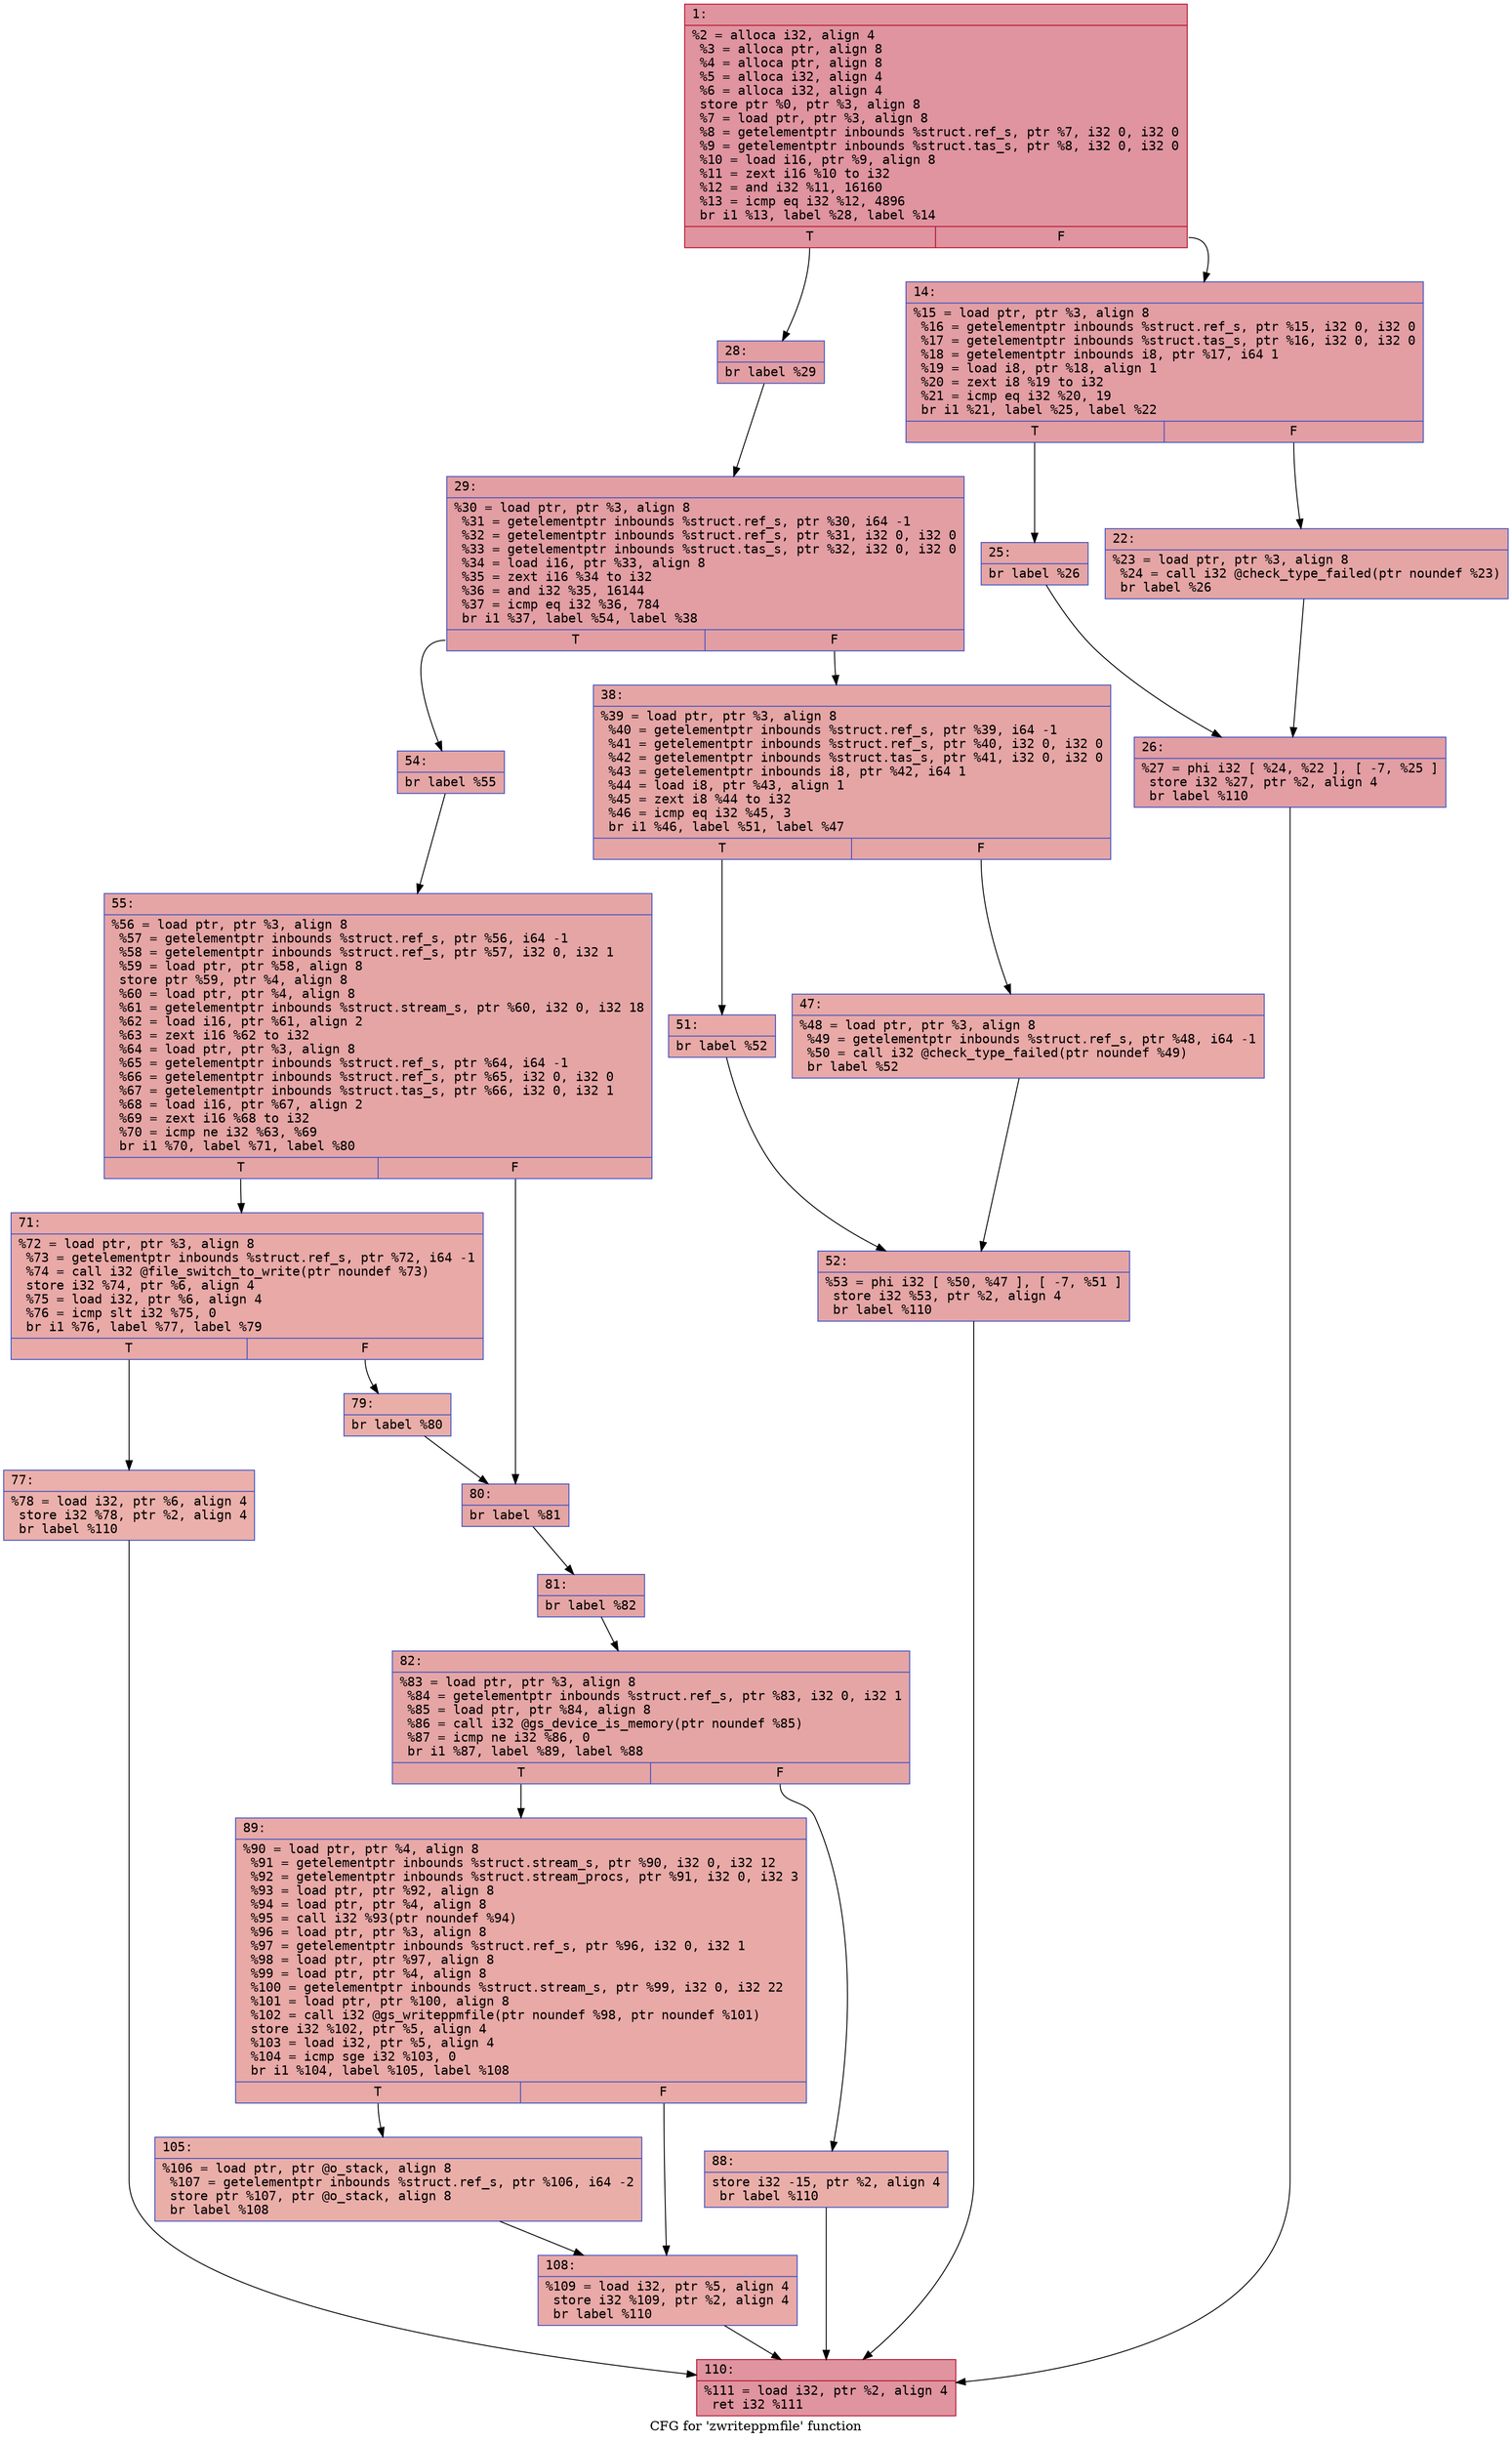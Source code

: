 digraph "CFG for 'zwriteppmfile' function" {
	label="CFG for 'zwriteppmfile' function";

	Node0x6000001b0230 [shape=record,color="#b70d28ff", style=filled, fillcolor="#b70d2870" fontname="Courier",label="{1:\l|  %2 = alloca i32, align 4\l  %3 = alloca ptr, align 8\l  %4 = alloca ptr, align 8\l  %5 = alloca i32, align 4\l  %6 = alloca i32, align 4\l  store ptr %0, ptr %3, align 8\l  %7 = load ptr, ptr %3, align 8\l  %8 = getelementptr inbounds %struct.ref_s, ptr %7, i32 0, i32 0\l  %9 = getelementptr inbounds %struct.tas_s, ptr %8, i32 0, i32 0\l  %10 = load i16, ptr %9, align 8\l  %11 = zext i16 %10 to i32\l  %12 = and i32 %11, 16160\l  %13 = icmp eq i32 %12, 4896\l  br i1 %13, label %28, label %14\l|{<s0>T|<s1>F}}"];
	Node0x6000001b0230:s0 -> Node0x6000001b03c0[tooltip="1 -> 28\nProbability 50.00%" ];
	Node0x6000001b0230:s1 -> Node0x6000001b0280[tooltip="1 -> 14\nProbability 50.00%" ];
	Node0x6000001b0280 [shape=record,color="#3d50c3ff", style=filled, fillcolor="#be242e70" fontname="Courier",label="{14:\l|  %15 = load ptr, ptr %3, align 8\l  %16 = getelementptr inbounds %struct.ref_s, ptr %15, i32 0, i32 0\l  %17 = getelementptr inbounds %struct.tas_s, ptr %16, i32 0, i32 0\l  %18 = getelementptr inbounds i8, ptr %17, i64 1\l  %19 = load i8, ptr %18, align 1\l  %20 = zext i8 %19 to i32\l  %21 = icmp eq i32 %20, 19\l  br i1 %21, label %25, label %22\l|{<s0>T|<s1>F}}"];
	Node0x6000001b0280:s0 -> Node0x6000001b0320[tooltip="14 -> 25\nProbability 50.00%" ];
	Node0x6000001b0280:s1 -> Node0x6000001b02d0[tooltip="14 -> 22\nProbability 50.00%" ];
	Node0x6000001b02d0 [shape=record,color="#3d50c3ff", style=filled, fillcolor="#c5333470" fontname="Courier",label="{22:\l|  %23 = load ptr, ptr %3, align 8\l  %24 = call i32 @check_type_failed(ptr noundef %23)\l  br label %26\l}"];
	Node0x6000001b02d0 -> Node0x6000001b0370[tooltip="22 -> 26\nProbability 100.00%" ];
	Node0x6000001b0320 [shape=record,color="#3d50c3ff", style=filled, fillcolor="#c5333470" fontname="Courier",label="{25:\l|  br label %26\l}"];
	Node0x6000001b0320 -> Node0x6000001b0370[tooltip="25 -> 26\nProbability 100.00%" ];
	Node0x6000001b0370 [shape=record,color="#3d50c3ff", style=filled, fillcolor="#be242e70" fontname="Courier",label="{26:\l|  %27 = phi i32 [ %24, %22 ], [ -7, %25 ]\l  store i32 %27, ptr %2, align 4\l  br label %110\l}"];
	Node0x6000001b0370 -> Node0x6000001b0960[tooltip="26 -> 110\nProbability 100.00%" ];
	Node0x6000001b03c0 [shape=record,color="#3d50c3ff", style=filled, fillcolor="#be242e70" fontname="Courier",label="{28:\l|  br label %29\l}"];
	Node0x6000001b03c0 -> Node0x6000001b0410[tooltip="28 -> 29\nProbability 100.00%" ];
	Node0x6000001b0410 [shape=record,color="#3d50c3ff", style=filled, fillcolor="#be242e70" fontname="Courier",label="{29:\l|  %30 = load ptr, ptr %3, align 8\l  %31 = getelementptr inbounds %struct.ref_s, ptr %30, i64 -1\l  %32 = getelementptr inbounds %struct.ref_s, ptr %31, i32 0, i32 0\l  %33 = getelementptr inbounds %struct.tas_s, ptr %32, i32 0, i32 0\l  %34 = load i16, ptr %33, align 8\l  %35 = zext i16 %34 to i32\l  %36 = and i32 %35, 16144\l  %37 = icmp eq i32 %36, 784\l  br i1 %37, label %54, label %38\l|{<s0>T|<s1>F}}"];
	Node0x6000001b0410:s0 -> Node0x6000001b05a0[tooltip="29 -> 54\nProbability 50.00%" ];
	Node0x6000001b0410:s1 -> Node0x6000001b0460[tooltip="29 -> 38\nProbability 50.00%" ];
	Node0x6000001b0460 [shape=record,color="#3d50c3ff", style=filled, fillcolor="#c5333470" fontname="Courier",label="{38:\l|  %39 = load ptr, ptr %3, align 8\l  %40 = getelementptr inbounds %struct.ref_s, ptr %39, i64 -1\l  %41 = getelementptr inbounds %struct.ref_s, ptr %40, i32 0, i32 0\l  %42 = getelementptr inbounds %struct.tas_s, ptr %41, i32 0, i32 0\l  %43 = getelementptr inbounds i8, ptr %42, i64 1\l  %44 = load i8, ptr %43, align 1\l  %45 = zext i8 %44 to i32\l  %46 = icmp eq i32 %45, 3\l  br i1 %46, label %51, label %47\l|{<s0>T|<s1>F}}"];
	Node0x6000001b0460:s0 -> Node0x6000001b0500[tooltip="38 -> 51\nProbability 50.00%" ];
	Node0x6000001b0460:s1 -> Node0x6000001b04b0[tooltip="38 -> 47\nProbability 50.00%" ];
	Node0x6000001b04b0 [shape=record,color="#3d50c3ff", style=filled, fillcolor="#ca3b3770" fontname="Courier",label="{47:\l|  %48 = load ptr, ptr %3, align 8\l  %49 = getelementptr inbounds %struct.ref_s, ptr %48, i64 -1\l  %50 = call i32 @check_type_failed(ptr noundef %49)\l  br label %52\l}"];
	Node0x6000001b04b0 -> Node0x6000001b0550[tooltip="47 -> 52\nProbability 100.00%" ];
	Node0x6000001b0500 [shape=record,color="#3d50c3ff", style=filled, fillcolor="#ca3b3770" fontname="Courier",label="{51:\l|  br label %52\l}"];
	Node0x6000001b0500 -> Node0x6000001b0550[tooltip="51 -> 52\nProbability 100.00%" ];
	Node0x6000001b0550 [shape=record,color="#3d50c3ff", style=filled, fillcolor="#c5333470" fontname="Courier",label="{52:\l|  %53 = phi i32 [ %50, %47 ], [ -7, %51 ]\l  store i32 %53, ptr %2, align 4\l  br label %110\l}"];
	Node0x6000001b0550 -> Node0x6000001b0960[tooltip="52 -> 110\nProbability 100.00%" ];
	Node0x6000001b05a0 [shape=record,color="#3d50c3ff", style=filled, fillcolor="#c5333470" fontname="Courier",label="{54:\l|  br label %55\l}"];
	Node0x6000001b05a0 -> Node0x6000001b05f0[tooltip="54 -> 55\nProbability 100.00%" ];
	Node0x6000001b05f0 [shape=record,color="#3d50c3ff", style=filled, fillcolor="#c5333470" fontname="Courier",label="{55:\l|  %56 = load ptr, ptr %3, align 8\l  %57 = getelementptr inbounds %struct.ref_s, ptr %56, i64 -1\l  %58 = getelementptr inbounds %struct.ref_s, ptr %57, i32 0, i32 1\l  %59 = load ptr, ptr %58, align 8\l  store ptr %59, ptr %4, align 8\l  %60 = load ptr, ptr %4, align 8\l  %61 = getelementptr inbounds %struct.stream_s, ptr %60, i32 0, i32 18\l  %62 = load i16, ptr %61, align 2\l  %63 = zext i16 %62 to i32\l  %64 = load ptr, ptr %3, align 8\l  %65 = getelementptr inbounds %struct.ref_s, ptr %64, i64 -1\l  %66 = getelementptr inbounds %struct.ref_s, ptr %65, i32 0, i32 0\l  %67 = getelementptr inbounds %struct.tas_s, ptr %66, i32 0, i32 1\l  %68 = load i16, ptr %67, align 2\l  %69 = zext i16 %68 to i32\l  %70 = icmp ne i32 %63, %69\l  br i1 %70, label %71, label %80\l|{<s0>T|<s1>F}}"];
	Node0x6000001b05f0:s0 -> Node0x6000001b0640[tooltip="55 -> 71\nProbability 50.00%" ];
	Node0x6000001b05f0:s1 -> Node0x6000001b0730[tooltip="55 -> 80\nProbability 50.00%" ];
	Node0x6000001b0640 [shape=record,color="#3d50c3ff", style=filled, fillcolor="#ca3b3770" fontname="Courier",label="{71:\l|  %72 = load ptr, ptr %3, align 8\l  %73 = getelementptr inbounds %struct.ref_s, ptr %72, i64 -1\l  %74 = call i32 @file_switch_to_write(ptr noundef %73)\l  store i32 %74, ptr %6, align 4\l  %75 = load i32, ptr %6, align 4\l  %76 = icmp slt i32 %75, 0\l  br i1 %76, label %77, label %79\l|{<s0>T|<s1>F}}"];
	Node0x6000001b0640:s0 -> Node0x6000001b0690[tooltip="71 -> 77\nProbability 37.50%" ];
	Node0x6000001b0640:s1 -> Node0x6000001b06e0[tooltip="71 -> 79\nProbability 62.50%" ];
	Node0x6000001b0690 [shape=record,color="#3d50c3ff", style=filled, fillcolor="#d24b4070" fontname="Courier",label="{77:\l|  %78 = load i32, ptr %6, align 4\l  store i32 %78, ptr %2, align 4\l  br label %110\l}"];
	Node0x6000001b0690 -> Node0x6000001b0960[tooltip="77 -> 110\nProbability 100.00%" ];
	Node0x6000001b06e0 [shape=record,color="#3d50c3ff", style=filled, fillcolor="#d0473d70" fontname="Courier",label="{79:\l|  br label %80\l}"];
	Node0x6000001b06e0 -> Node0x6000001b0730[tooltip="79 -> 80\nProbability 100.00%" ];
	Node0x6000001b0730 [shape=record,color="#3d50c3ff", style=filled, fillcolor="#c5333470" fontname="Courier",label="{80:\l|  br label %81\l}"];
	Node0x6000001b0730 -> Node0x6000001b0780[tooltip="80 -> 81\nProbability 100.00%" ];
	Node0x6000001b0780 [shape=record,color="#3d50c3ff", style=filled, fillcolor="#c5333470" fontname="Courier",label="{81:\l|  br label %82\l}"];
	Node0x6000001b0780 -> Node0x6000001b07d0[tooltip="81 -> 82\nProbability 100.00%" ];
	Node0x6000001b07d0 [shape=record,color="#3d50c3ff", style=filled, fillcolor="#c5333470" fontname="Courier",label="{82:\l|  %83 = load ptr, ptr %3, align 8\l  %84 = getelementptr inbounds %struct.ref_s, ptr %83, i32 0, i32 1\l  %85 = load ptr, ptr %84, align 8\l  %86 = call i32 @gs_device_is_memory(ptr noundef %85)\l  %87 = icmp ne i32 %86, 0\l  br i1 %87, label %89, label %88\l|{<s0>T|<s1>F}}"];
	Node0x6000001b07d0:s0 -> Node0x6000001b0870[tooltip="82 -> 89\nProbability 62.50%" ];
	Node0x6000001b07d0:s1 -> Node0x6000001b0820[tooltip="82 -> 88\nProbability 37.50%" ];
	Node0x6000001b0820 [shape=record,color="#3d50c3ff", style=filled, fillcolor="#d0473d70" fontname="Courier",label="{88:\l|  store i32 -15, ptr %2, align 4\l  br label %110\l}"];
	Node0x6000001b0820 -> Node0x6000001b0960[tooltip="88 -> 110\nProbability 100.00%" ];
	Node0x6000001b0870 [shape=record,color="#3d50c3ff", style=filled, fillcolor="#ca3b3770" fontname="Courier",label="{89:\l|  %90 = load ptr, ptr %4, align 8\l  %91 = getelementptr inbounds %struct.stream_s, ptr %90, i32 0, i32 12\l  %92 = getelementptr inbounds %struct.stream_procs, ptr %91, i32 0, i32 3\l  %93 = load ptr, ptr %92, align 8\l  %94 = load ptr, ptr %4, align 8\l  %95 = call i32 %93(ptr noundef %94)\l  %96 = load ptr, ptr %3, align 8\l  %97 = getelementptr inbounds %struct.ref_s, ptr %96, i32 0, i32 1\l  %98 = load ptr, ptr %97, align 8\l  %99 = load ptr, ptr %4, align 8\l  %100 = getelementptr inbounds %struct.stream_s, ptr %99, i32 0, i32 22\l  %101 = load ptr, ptr %100, align 8\l  %102 = call i32 @gs_writeppmfile(ptr noundef %98, ptr noundef %101)\l  store i32 %102, ptr %5, align 4\l  %103 = load i32, ptr %5, align 4\l  %104 = icmp sge i32 %103, 0\l  br i1 %104, label %105, label %108\l|{<s0>T|<s1>F}}"];
	Node0x6000001b0870:s0 -> Node0x6000001b08c0[tooltip="89 -> 105\nProbability 50.00%" ];
	Node0x6000001b0870:s1 -> Node0x6000001b0910[tooltip="89 -> 108\nProbability 50.00%" ];
	Node0x6000001b08c0 [shape=record,color="#3d50c3ff", style=filled, fillcolor="#d0473d70" fontname="Courier",label="{105:\l|  %106 = load ptr, ptr @o_stack, align 8\l  %107 = getelementptr inbounds %struct.ref_s, ptr %106, i64 -2\l  store ptr %107, ptr @o_stack, align 8\l  br label %108\l}"];
	Node0x6000001b08c0 -> Node0x6000001b0910[tooltip="105 -> 108\nProbability 100.00%" ];
	Node0x6000001b0910 [shape=record,color="#3d50c3ff", style=filled, fillcolor="#ca3b3770" fontname="Courier",label="{108:\l|  %109 = load i32, ptr %5, align 4\l  store i32 %109, ptr %2, align 4\l  br label %110\l}"];
	Node0x6000001b0910 -> Node0x6000001b0960[tooltip="108 -> 110\nProbability 100.00%" ];
	Node0x6000001b0960 [shape=record,color="#b70d28ff", style=filled, fillcolor="#b70d2870" fontname="Courier",label="{110:\l|  %111 = load i32, ptr %2, align 4\l  ret i32 %111\l}"];
}
